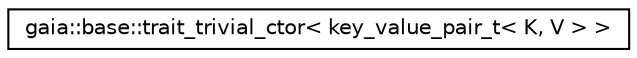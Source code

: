 digraph G
{
  edge [fontname="Helvetica",fontsize="10",labelfontname="Helvetica",labelfontsize="10"];
  node [fontname="Helvetica",fontsize="10",shape=record];
  rankdir=LR;
  Node1 [label="gaia::base::trait_trivial_ctor\< key_value_pair_t\< K, V \> \>",height=0.2,width=0.4,color="black", fillcolor="white", style="filled",URL="$d2/d85/structgaia_1_1base_1_1trait__trivial__ctor_3_01key__value__pair__t_3_01_k_00_01_v_01_4_01_4.html"];
}
